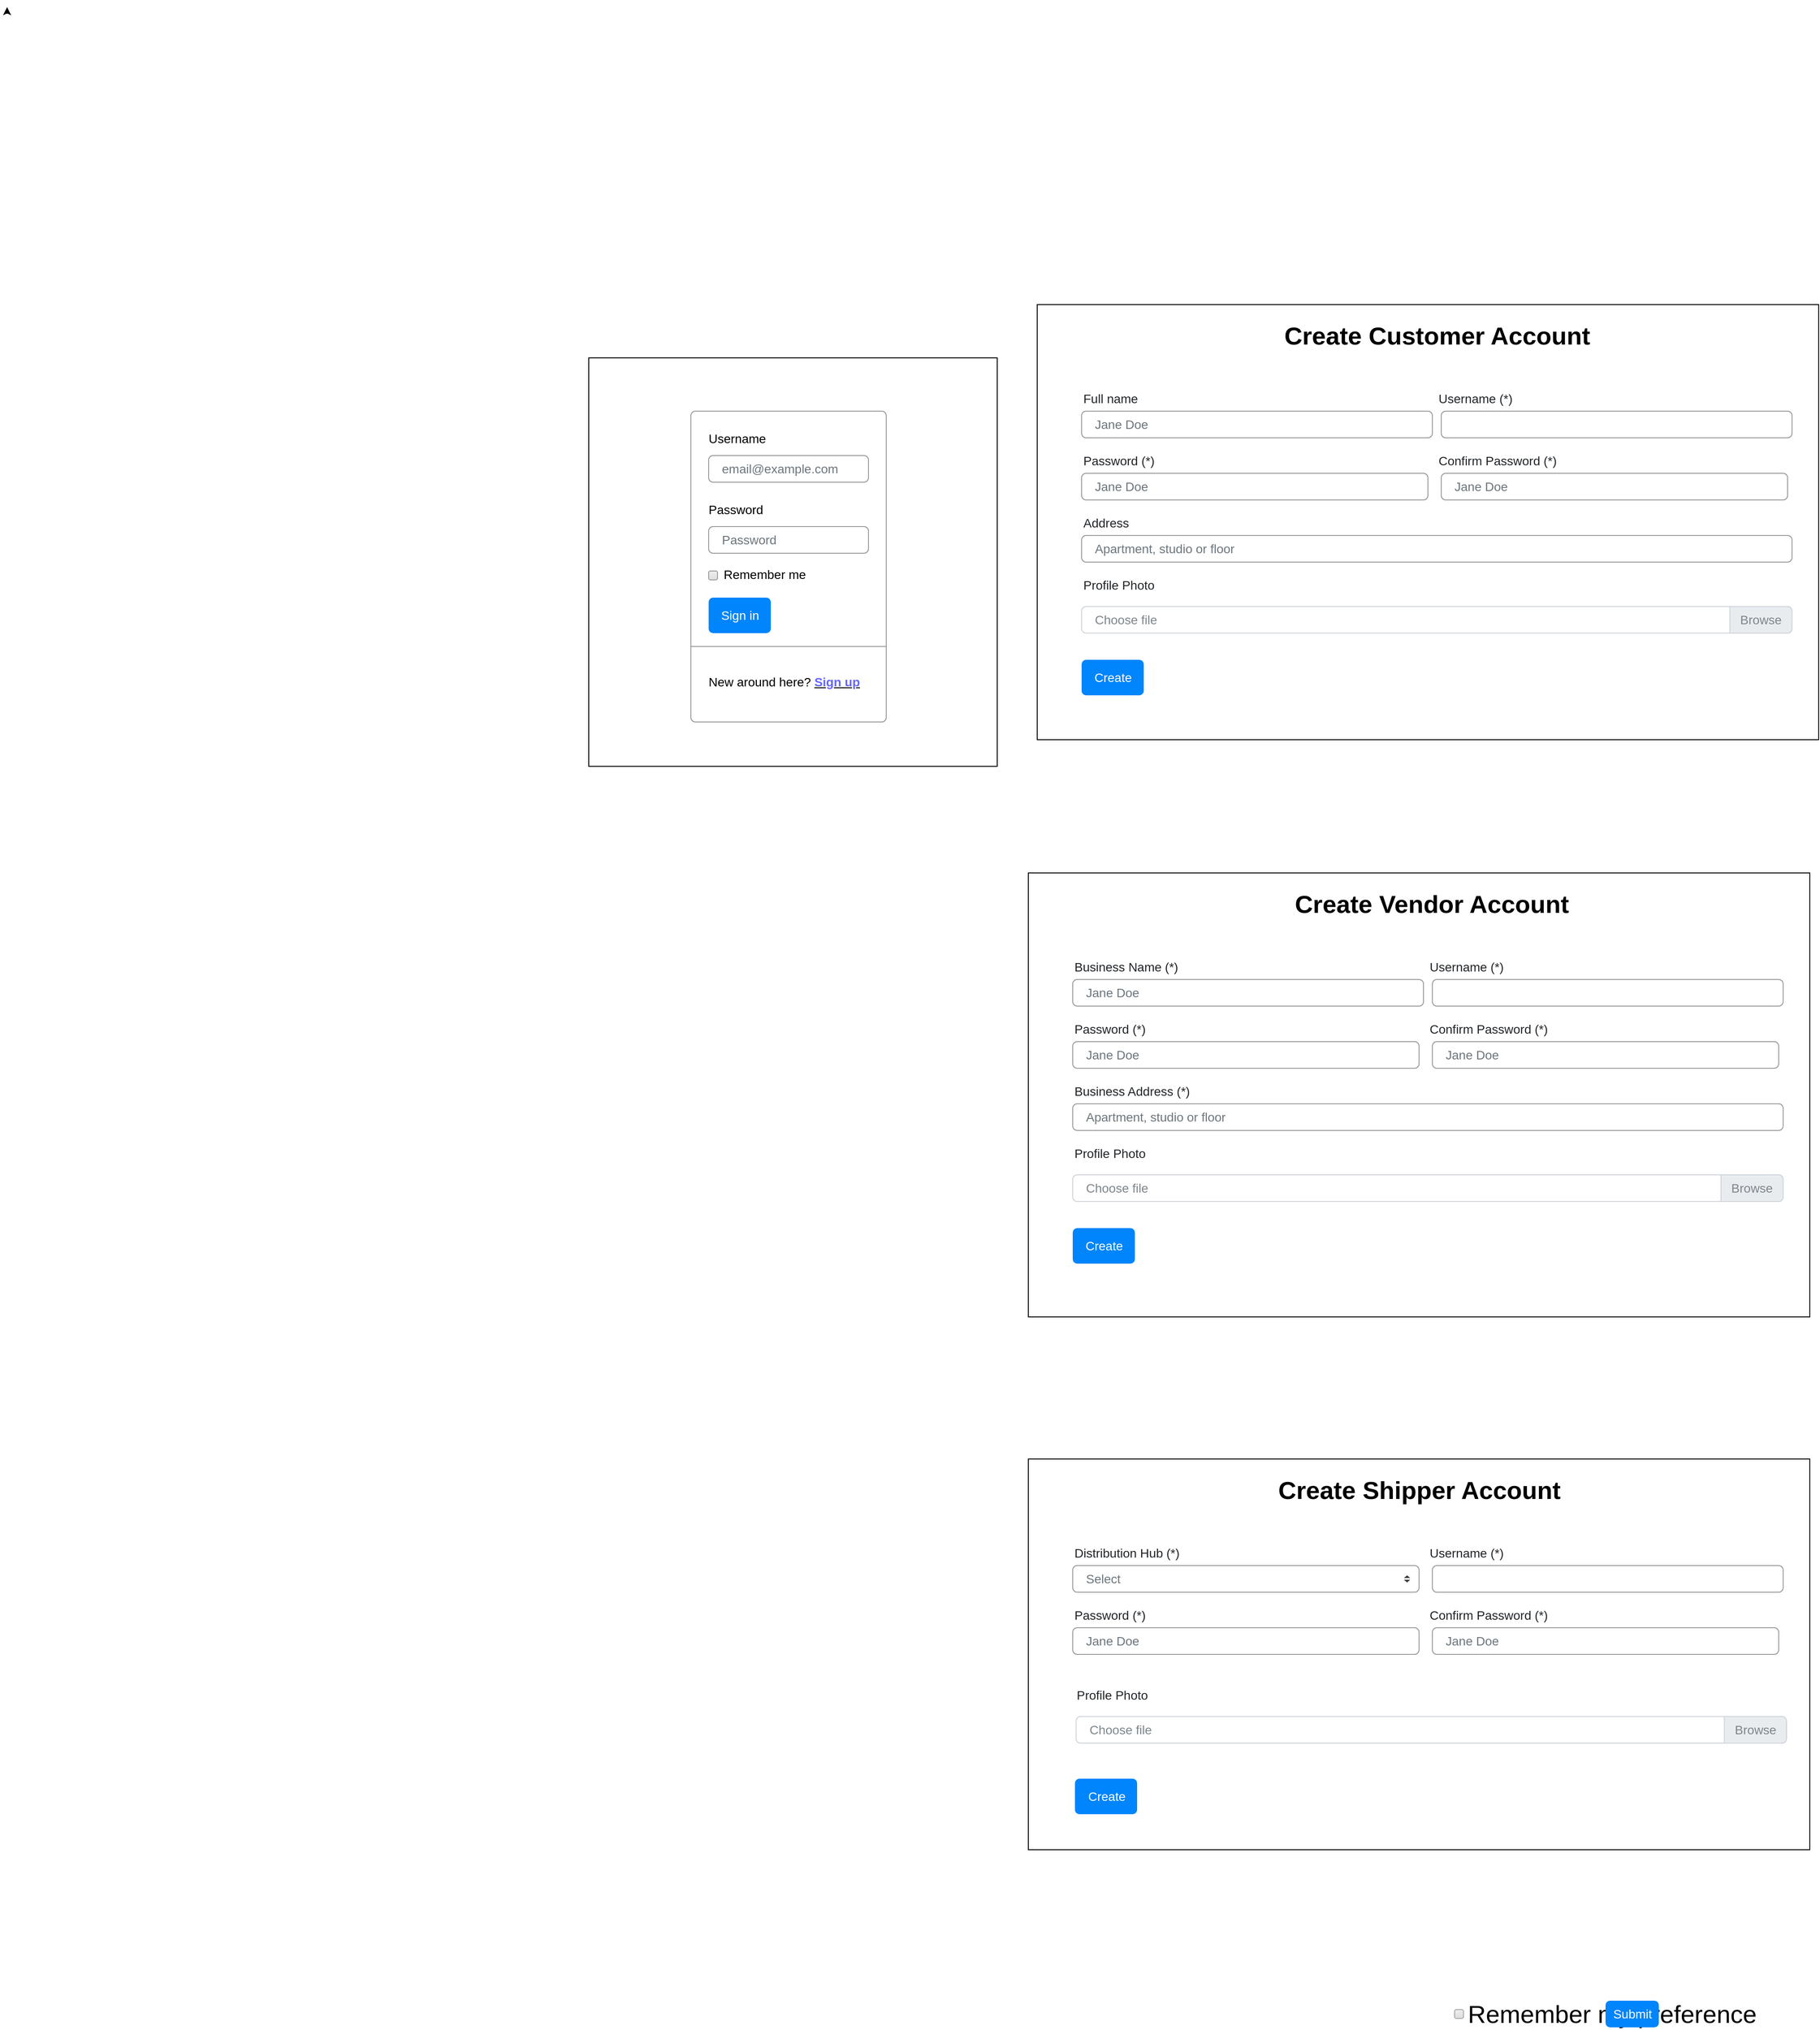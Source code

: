 <mxfile version="20.2.7" type="device"><diagram id="C0f_8ET-SuicRDVWnVqD" name="Page-1"><mxGraphModel dx="1221" dy="644" grid="1" gridSize="10" guides="1" tooltips="1" connect="1" arrows="1" fold="1" page="1" pageScale="1" pageWidth="3300" pageHeight="4681" background="#ffffff" math="0" shadow="0"><root><mxCell id="0"/><mxCell id="1" parent="0"/><mxCell id="drxw7I6n1X8q7Mhwe4HT-20" style="edgeStyle=orthogonalEdgeStyle;rounded=0;orthogonalLoop=1;jettySize=auto;html=1;exitX=0;exitY=0.75;exitDx=0;exitDy=0;entryX=0;entryY=0.5;entryDx=0;entryDy=0;fontSize=28;" parent="1" edge="1"><mxGeometry relative="1" as="geometry"><mxPoint x="30" y="262.5" as="sourcePoint"/><mxPoint x="30" y="255" as="targetPoint"/></mxGeometry></mxCell><mxCell id="drxw7I6n1X8q7Mhwe4HT-25" value="" style="rounded=0;whiteSpace=wrap;html=1;fontSize=10;fillColor=#FFFFFF;" parent="1" vertex="1"><mxGeometry x="1190" y="590" width="880" height="490" as="geometry"/></mxCell><mxCell id="AaXqf_QtVhQOrzi1X-Br-21" value="" style="whiteSpace=wrap;html=1;aspect=fixed;" vertex="1" parent="1"><mxGeometry x="685" y="650" width="460" height="460" as="geometry"/></mxCell><mxCell id="AaXqf_QtVhQOrzi1X-Br-47" value="" style="html=1;shadow=0;dashed=0;shape=mxgraph.bootstrap.rrect;rSize=5;fillColor=#ffffff;strokeColor=#999999;" vertex="1" parent="1"><mxGeometry x="800" y="710" width="220" height="350" as="geometry"/></mxCell><mxCell id="AaXqf_QtVhQOrzi1X-Br-48" value="Username" style="fillColor=none;strokeColor=none;align=left;spacing=20;fontSize=14;" vertex="1" parent="AaXqf_QtVhQOrzi1X-Br-47"><mxGeometry width="220" height="40" relative="1" as="geometry"><mxPoint y="10" as="offset"/></mxGeometry></mxCell><mxCell id="AaXqf_QtVhQOrzi1X-Br-49" value="email@example.com" style="html=1;shadow=0;dashed=0;shape=mxgraph.bootstrap.rrect;rSize=5;fillColor=none;strokeColor=#999999;align=left;spacing=15;fontSize=14;fontColor=#6C767D;" vertex="1" parent="AaXqf_QtVhQOrzi1X-Br-47"><mxGeometry width="180" height="30" relative="1" as="geometry"><mxPoint x="20" y="50" as="offset"/></mxGeometry></mxCell><mxCell id="AaXqf_QtVhQOrzi1X-Br-50" value="Password" style="fillColor=none;strokeColor=none;align=left;spacing=20;fontSize=14;" vertex="1" parent="AaXqf_QtVhQOrzi1X-Br-47"><mxGeometry width="220" height="40" relative="1" as="geometry"><mxPoint y="90" as="offset"/></mxGeometry></mxCell><mxCell id="AaXqf_QtVhQOrzi1X-Br-51" value="Password" style="html=1;shadow=0;dashed=0;shape=mxgraph.bootstrap.rrect;rSize=5;fillColor=none;strokeColor=#999999;align=left;spacing=15;fontSize=14;fontColor=#6C767D;" vertex="1" parent="AaXqf_QtVhQOrzi1X-Br-47"><mxGeometry width="180" height="30" relative="1" as="geometry"><mxPoint x="20" y="130" as="offset"/></mxGeometry></mxCell><mxCell id="AaXqf_QtVhQOrzi1X-Br-52" value="Remember me" style="html=1;shadow=0;dashed=0;shape=mxgraph.bootstrap.rrect;rSize=2;fillColor=#EDEDED;strokeColor=#999999;align=left;fontSize=14;fontColor=#000000;labelPosition=right;verticalLabelPosition=middle;verticalAlign=middle;spacingLeft=5;spacingTop=-2;gradientColor=#DEDEDE;" vertex="1" parent="AaXqf_QtVhQOrzi1X-Br-47"><mxGeometry width="10" height="10" relative="1" as="geometry"><mxPoint x="20" y="180" as="offset"/></mxGeometry></mxCell><mxCell id="AaXqf_QtVhQOrzi1X-Br-53" value="Sign in" style="html=1;shadow=0;dashed=0;shape=mxgraph.bootstrap.rrect;rSize=5;fillColor=#0085FC;strokeColor=none;align=center;fontSize=14;fontColor=#FFFFFF;" vertex="1" parent="AaXqf_QtVhQOrzi1X-Br-47"><mxGeometry width="70" height="40" relative="1" as="geometry"><mxPoint x="20" y="210" as="offset"/></mxGeometry></mxCell><mxCell id="AaXqf_QtVhQOrzi1X-Br-54" value="" style="shape=line;strokeColor=#999999;perimeter=none;resizeWidth=1;" vertex="1" parent="AaXqf_QtVhQOrzi1X-Br-47"><mxGeometry width="220" height="10" relative="1" as="geometry"><mxPoint y="260" as="offset"/></mxGeometry></mxCell><mxCell id="AaXqf_QtVhQOrzi1X-Br-55" value="New around here? &lt;b&gt;&lt;u&gt;&lt;font color=&quot;#6666ff&quot;&gt;Sign up&lt;/font&gt;&lt;/u&gt;&lt;/b&gt;" style="html=1;fillColor=none;strokeColor=none;align=left;spacing=20;fontSize=14;" vertex="1" parent="AaXqf_QtVhQOrzi1X-Br-47"><mxGeometry width="220" height="60" relative="1" as="geometry"><mxPoint y="275" as="offset"/></mxGeometry></mxCell><mxCell id="AaXqf_QtVhQOrzi1X-Br-58" value="Full name " style="fillColor=none;strokeColor=none;align=left;fontSize=14;fontColor=#212529;" vertex="1" parent="1"><mxGeometry x="1240" y="680" width="400" height="30" as="geometry"/></mxCell><mxCell id="AaXqf_QtVhQOrzi1X-Br-59" value="Jane Doe" style="html=1;shadow=0;dashed=0;shape=mxgraph.bootstrap.rrect;rSize=5;fillColor=none;strokeColor=#999999;align=left;spacing=15;fontSize=14;fontColor=#6C767D;" vertex="1" parent="1"><mxGeometry x="1240" y="710" width="395" height="30" as="geometry"/></mxCell><mxCell id="AaXqf_QtVhQOrzi1X-Br-60" value="Username (*)" style="fillColor=none;strokeColor=none;align=left;fontSize=14;fontColor=#212529;" vertex="1" parent="1"><mxGeometry x="1640" y="680" width="400" height="30" as="geometry"/></mxCell><mxCell id="AaXqf_QtVhQOrzi1X-Br-61" value="" style="html=1;shadow=0;dashed=0;shape=mxgraph.bootstrap.rrect;rSize=5;fillColor=none;strokeColor=#999999;align=left;spacing=15;fontSize=14;fontColor=#6C767D;" vertex="1" parent="1"><mxGeometry x="1645" y="710" width="395" height="30" as="geometry"/></mxCell><mxCell id="AaXqf_QtVhQOrzi1X-Br-62" value="Password (*)" style="fillColor=none;strokeColor=none;align=left;fontSize=14;fontColor=#212529;" vertex="1" parent="1"><mxGeometry x="1240" y="750" width="390" height="30" as="geometry"/></mxCell><mxCell id="AaXqf_QtVhQOrzi1X-Br-63" value="Jane Doe" style="html=1;shadow=0;dashed=0;shape=mxgraph.bootstrap.rrect;rSize=5;fillColor=none;strokeColor=#999999;align=left;spacing=15;fontSize=14;fontColor=#6C767D;" vertex="1" parent="1"><mxGeometry x="1240" y="780" width="390" height="30" as="geometry"/></mxCell><mxCell id="AaXqf_QtVhQOrzi1X-Br-64" value="Address" style="fillColor=none;strokeColor=none;align=left;fontSize=14;fontColor=#212529;" vertex="1" parent="1"><mxGeometry x="1240" y="820" width="390" height="30" as="geometry"/></mxCell><mxCell id="AaXqf_QtVhQOrzi1X-Br-65" value="Apartment, studio or floor" style="html=1;shadow=0;dashed=0;shape=mxgraph.bootstrap.rrect;rSize=5;fillColor=none;strokeColor=#999999;align=left;spacing=15;fontSize=14;fontColor=#6C767D;" vertex="1" parent="1"><mxGeometry x="1240" y="850" width="800" height="30" as="geometry"/></mxCell><mxCell id="AaXqf_QtVhQOrzi1X-Br-74" value="Create" style="html=1;shadow=0;dashed=0;shape=mxgraph.bootstrap.rrect;rSize=5;fillColor=#0085FC;strokeColor=none;align=center;fontSize=14;fontColor=#FFFFFF;" vertex="1" parent="1"><mxGeometry x="1240" y="990" width="70" height="40" as="geometry"/></mxCell><mxCell id="AaXqf_QtVhQOrzi1X-Br-75" value="Create Customer Account" style="text;html=1;strokeColor=none;fillColor=none;align=center;verticalAlign=middle;whiteSpace=wrap;rounded=0;fontColor=#000000;fontSize=28;fontStyle=1" vertex="1" parent="1"><mxGeometry x="1463.75" y="610" width="352.5" height="30" as="geometry"/></mxCell><mxCell id="AaXqf_QtVhQOrzi1X-Br-76" value="Confirm Password (*)" style="fillColor=none;strokeColor=none;align=left;fontSize=14;fontColor=#212529;" vertex="1" parent="1"><mxGeometry x="1640" y="750" width="390" height="30" as="geometry"/></mxCell><mxCell id="AaXqf_QtVhQOrzi1X-Br-77" value="Jane Doe" style="html=1;shadow=0;dashed=0;shape=mxgraph.bootstrap.rrect;rSize=5;fillColor=none;strokeColor=#999999;align=left;spacing=15;fontSize=14;fontColor=#6C767D;" vertex="1" parent="1"><mxGeometry x="1645" y="780" width="390" height="30" as="geometry"/></mxCell><mxCell id="AaXqf_QtVhQOrzi1X-Br-78" value="Profile Photo" style="fillColor=none;strokeColor=none;align=left;fontSize=14;fontColor=#212529;" vertex="1" parent="1"><mxGeometry x="1240" y="890" width="390" height="30" as="geometry"/></mxCell><mxCell id="AaXqf_QtVhQOrzi1X-Br-79" value="Choose file" style="html=1;shadow=0;dashed=0;shape=mxgraph.bootstrap.rrect;rSize=5;strokeColor=#CED4DA;html=1;whiteSpace=wrap;fillColor=#FFFFFF;fontColor=#7D868C;align=left;spacingLeft=0;spacing=15;fontSize=14;" vertex="1" parent="1"><mxGeometry x="1240" y="930" width="800" height="30" as="geometry"/></mxCell><mxCell id="AaXqf_QtVhQOrzi1X-Br-80" value="Browse" style="html=1;shadow=0;dashed=0;shape=mxgraph.bootstrap.rightButton;strokeColor=inherit;gradientColor=inherit;fontColor=inherit;fillColor=#E9ECEF;rSize=5;perimeter=none;whiteSpace=wrap;resizeHeight=1;fontSize=14;" vertex="1" parent="AaXqf_QtVhQOrzi1X-Br-79"><mxGeometry x="1" width="70" height="30" relative="1" as="geometry"><mxPoint x="-70" as="offset"/></mxGeometry></mxCell><mxCell id="AaXqf_QtVhQOrzi1X-Br-81" value="" style="rounded=0;whiteSpace=wrap;html=1;fontSize=10;fillColor=#FFFFFF;" vertex="1" parent="1"><mxGeometry x="1180" y="1230" width="880" height="500" as="geometry"/></mxCell><mxCell id="AaXqf_QtVhQOrzi1X-Br-82" value="Business Name (*)" style="fillColor=none;strokeColor=none;align=left;fontSize=14;fontColor=#212529;" vertex="1" parent="1"><mxGeometry x="1230" y="1320" width="400" height="30" as="geometry"/></mxCell><mxCell id="AaXqf_QtVhQOrzi1X-Br-83" value="Jane Doe" style="html=1;shadow=0;dashed=0;shape=mxgraph.bootstrap.rrect;rSize=5;fillColor=none;strokeColor=#999999;align=left;spacing=15;fontSize=14;fontColor=#6C767D;" vertex="1" parent="1"><mxGeometry x="1230" y="1350" width="395" height="30" as="geometry"/></mxCell><mxCell id="AaXqf_QtVhQOrzi1X-Br-84" value="Username (*)" style="fillColor=none;strokeColor=none;align=left;fontSize=14;fontColor=#212529;" vertex="1" parent="1"><mxGeometry x="1630" y="1320" width="400" height="30" as="geometry"/></mxCell><mxCell id="AaXqf_QtVhQOrzi1X-Br-85" value="" style="html=1;shadow=0;dashed=0;shape=mxgraph.bootstrap.rrect;rSize=5;fillColor=none;strokeColor=#999999;align=left;spacing=15;fontSize=14;fontColor=#6C767D;" vertex="1" parent="1"><mxGeometry x="1635" y="1350" width="395" height="30" as="geometry"/></mxCell><mxCell id="AaXqf_QtVhQOrzi1X-Br-86" value="Password (*)" style="fillColor=none;strokeColor=none;align=left;fontSize=14;fontColor=#212529;" vertex="1" parent="1"><mxGeometry x="1230" y="1390" width="390" height="30" as="geometry"/></mxCell><mxCell id="AaXqf_QtVhQOrzi1X-Br-87" value="Jane Doe" style="html=1;shadow=0;dashed=0;shape=mxgraph.bootstrap.rrect;rSize=5;fillColor=none;strokeColor=#999999;align=left;spacing=15;fontSize=14;fontColor=#6C767D;" vertex="1" parent="1"><mxGeometry x="1230" y="1420" width="390" height="30" as="geometry"/></mxCell><mxCell id="AaXqf_QtVhQOrzi1X-Br-88" value="Business Address (*)" style="fillColor=none;strokeColor=none;align=left;fontSize=14;fontColor=#212529;" vertex="1" parent="1"><mxGeometry x="1230" y="1460" width="390" height="30" as="geometry"/></mxCell><mxCell id="AaXqf_QtVhQOrzi1X-Br-89" value="Apartment, studio or floor" style="html=1;shadow=0;dashed=0;shape=mxgraph.bootstrap.rrect;rSize=5;fillColor=none;strokeColor=#999999;align=left;spacing=15;fontSize=14;fontColor=#6C767D;" vertex="1" parent="1"><mxGeometry x="1230" y="1490" width="800" height="30" as="geometry"/></mxCell><mxCell id="AaXqf_QtVhQOrzi1X-Br-90" value="Create" style="html=1;shadow=0;dashed=0;shape=mxgraph.bootstrap.rrect;rSize=5;fillColor=#0085FC;strokeColor=none;align=center;fontSize=14;fontColor=#FFFFFF;" vertex="1" parent="1"><mxGeometry x="1230" y="1630" width="70" height="40" as="geometry"/></mxCell><mxCell id="AaXqf_QtVhQOrzi1X-Br-91" value="Create Vendor Account" style="text;html=1;strokeColor=none;fillColor=none;align=center;verticalAlign=middle;whiteSpace=wrap;rounded=0;fontColor=#000000;fontSize=28;fontStyle=1" vertex="1" parent="1"><mxGeometry x="1467.5" y="1250" width="332.5" height="30" as="geometry"/></mxCell><mxCell id="AaXqf_QtVhQOrzi1X-Br-92" value="Confirm Password (*)" style="fillColor=none;strokeColor=none;align=left;fontSize=14;fontColor=#212529;" vertex="1" parent="1"><mxGeometry x="1630" y="1390" width="390" height="30" as="geometry"/></mxCell><mxCell id="AaXqf_QtVhQOrzi1X-Br-93" value="Jane Doe" style="html=1;shadow=0;dashed=0;shape=mxgraph.bootstrap.rrect;rSize=5;fillColor=none;strokeColor=#999999;align=left;spacing=15;fontSize=14;fontColor=#6C767D;" vertex="1" parent="1"><mxGeometry x="1635" y="1420" width="390" height="30" as="geometry"/></mxCell><mxCell id="AaXqf_QtVhQOrzi1X-Br-94" value="Profile Photo" style="fillColor=none;strokeColor=none;align=left;fontSize=14;fontColor=#212529;" vertex="1" parent="1"><mxGeometry x="1230" y="1530" width="390" height="30" as="geometry"/></mxCell><mxCell id="AaXqf_QtVhQOrzi1X-Br-95" value="Choose file" style="html=1;shadow=0;dashed=0;shape=mxgraph.bootstrap.rrect;rSize=5;strokeColor=#CED4DA;html=1;whiteSpace=wrap;fillColor=#FFFFFF;fontColor=#7D868C;align=left;spacingLeft=0;spacing=15;fontSize=14;" vertex="1" parent="1"><mxGeometry x="1230" y="1570" width="800" height="30" as="geometry"/></mxCell><mxCell id="AaXqf_QtVhQOrzi1X-Br-96" value="Browse" style="html=1;shadow=0;dashed=0;shape=mxgraph.bootstrap.rightButton;strokeColor=inherit;gradientColor=inherit;fontColor=inherit;fillColor=#E9ECEF;rSize=5;perimeter=none;whiteSpace=wrap;resizeHeight=1;fontSize=14;" vertex="1" parent="AaXqf_QtVhQOrzi1X-Br-95"><mxGeometry x="1" width="70" height="30" relative="1" as="geometry"><mxPoint x="-70" as="offset"/></mxGeometry></mxCell><mxCell id="AaXqf_QtVhQOrzi1X-Br-97" value="" style="rounded=0;whiteSpace=wrap;html=1;fontSize=10;fillColor=#FFFFFF;" vertex="1" parent="1"><mxGeometry x="1180" y="1890" width="880" height="440" as="geometry"/></mxCell><mxCell id="AaXqf_QtVhQOrzi1X-Br-98" value="Distribution Hub (*)" style="fillColor=none;strokeColor=none;align=left;fontSize=14;fontColor=#212529;" vertex="1" parent="1"><mxGeometry x="1230" y="1980" width="400" height="30" as="geometry"/></mxCell><mxCell id="AaXqf_QtVhQOrzi1X-Br-100" value="Username (*)" style="fillColor=none;strokeColor=none;align=left;fontSize=14;fontColor=#212529;" vertex="1" parent="1"><mxGeometry x="1630" y="1980" width="400" height="30" as="geometry"/></mxCell><mxCell id="AaXqf_QtVhQOrzi1X-Br-101" value="" style="html=1;shadow=0;dashed=0;shape=mxgraph.bootstrap.rrect;rSize=5;fillColor=none;strokeColor=#999999;align=left;spacing=15;fontSize=14;fontColor=#6C767D;" vertex="1" parent="1"><mxGeometry x="1635" y="2010" width="395" height="30" as="geometry"/></mxCell><mxCell id="AaXqf_QtVhQOrzi1X-Br-102" value="Password (*)" style="fillColor=none;strokeColor=none;align=left;fontSize=14;fontColor=#212529;" vertex="1" parent="1"><mxGeometry x="1230" y="2050" width="390" height="30" as="geometry"/></mxCell><mxCell id="AaXqf_QtVhQOrzi1X-Br-103" value="Jane Doe" style="html=1;shadow=0;dashed=0;shape=mxgraph.bootstrap.rrect;rSize=5;fillColor=none;strokeColor=#999999;align=left;spacing=15;fontSize=14;fontColor=#6C767D;" vertex="1" parent="1"><mxGeometry x="1230" y="2080" width="390" height="30" as="geometry"/></mxCell><mxCell id="AaXqf_QtVhQOrzi1X-Br-106" value="Create" style="html=1;shadow=0;dashed=0;shape=mxgraph.bootstrap.rrect;rSize=5;fillColor=#0085FC;strokeColor=none;align=center;fontSize=14;fontColor=#FFFFFF;" vertex="1" parent="1"><mxGeometry x="1232.5" y="2250" width="70" height="40" as="geometry"/></mxCell><mxCell id="AaXqf_QtVhQOrzi1X-Br-107" value="Create Shipper Account" style="text;html=1;strokeColor=none;fillColor=none;align=center;verticalAlign=middle;whiteSpace=wrap;rounded=0;fontColor=#000000;fontSize=28;fontStyle=1" vertex="1" parent="1"><mxGeometry x="1448.75" y="1910" width="342.5" height="30" as="geometry"/></mxCell><mxCell id="AaXqf_QtVhQOrzi1X-Br-108" value="Confirm Password (*)" style="fillColor=none;strokeColor=none;align=left;fontSize=14;fontColor=#212529;" vertex="1" parent="1"><mxGeometry x="1630" y="2050" width="390" height="30" as="geometry"/></mxCell><mxCell id="AaXqf_QtVhQOrzi1X-Br-109" value="Jane Doe" style="html=1;shadow=0;dashed=0;shape=mxgraph.bootstrap.rrect;rSize=5;fillColor=none;strokeColor=#999999;align=left;spacing=15;fontSize=14;fontColor=#6C767D;" vertex="1" parent="1"><mxGeometry x="1635" y="2080" width="390" height="30" as="geometry"/></mxCell><mxCell id="AaXqf_QtVhQOrzi1X-Br-110" value="Profile Photo" style="fillColor=none;strokeColor=none;align=left;fontSize=14;fontColor=#212529;" vertex="1" parent="1"><mxGeometry x="1232.5" y="2140" width="390" height="30" as="geometry"/></mxCell><mxCell id="AaXqf_QtVhQOrzi1X-Br-111" value="Choose file" style="html=1;shadow=0;dashed=0;shape=mxgraph.bootstrap.rrect;rSize=5;strokeColor=#CED4DA;html=1;whiteSpace=wrap;fillColor=#FFFFFF;fontColor=#7D868C;align=left;spacingLeft=0;spacing=15;fontSize=14;" vertex="1" parent="1"><mxGeometry x="1233.75" y="2180" width="800" height="30" as="geometry"/></mxCell><mxCell id="AaXqf_QtVhQOrzi1X-Br-112" value="Browse" style="html=1;shadow=0;dashed=0;shape=mxgraph.bootstrap.rightButton;strokeColor=inherit;gradientColor=inherit;fontColor=inherit;fillColor=#E9ECEF;rSize=5;perimeter=none;whiteSpace=wrap;resizeHeight=1;fontSize=14;" vertex="1" parent="AaXqf_QtVhQOrzi1X-Br-111"><mxGeometry x="1" width="70" height="30" relative="1" as="geometry"><mxPoint x="-70" as="offset"/></mxGeometry></mxCell><mxCell id="AaXqf_QtVhQOrzi1X-Br-113" value="Select" style="html=1;shadow=0;dashed=0;shape=mxgraph.bootstrap.rrect;rSize=5;fillColor=#ffffff;strokeColor=#999999;align=left;spacing=15;fontSize=14;fontColor=#6C767D;" vertex="1" parent="1"><mxGeometry x="1230" y="2010" width="390" height="30" as="geometry"/></mxCell><mxCell id="AaXqf_QtVhQOrzi1X-Br-114" value="" style="shape=triangle;direction=south;fillColor=#343A40;strokeColor=none;perimeter=none;sketch=0;fontSize=28;fontColor=#000000;" vertex="1" parent="AaXqf_QtVhQOrzi1X-Br-113"><mxGeometry x="1" y="0.5" width="7" height="3" relative="1" as="geometry"><mxPoint x="-17" y="1" as="offset"/></mxGeometry></mxCell><mxCell id="AaXqf_QtVhQOrzi1X-Br-115" value="" style="shape=triangle;direction=north;fillColor=#343A40;strokeColor=none;perimeter=none;sketch=0;fontSize=28;fontColor=#000000;" vertex="1" parent="AaXqf_QtVhQOrzi1X-Br-113"><mxGeometry x="1" y="0.5" width="7" height="3" relative="1" as="geometry"><mxPoint x="-17" y="-4" as="offset"/></mxGeometry></mxCell><mxCell id="AaXqf_QtVhQOrzi1X-Br-116" value="Remember my preference" style="html=1;shadow=0;dashed=0;shape=mxgraph.bootstrap.checkbox2;labelPosition=right;verticalLabelPosition=middle;align=left;verticalAlign=middle;gradientColor=#DEDEDE;fillColor=#EDEDED;strokeColor=#A6A6A6;checked=0;spacing=5;checkedFill=#0085FC;checkedStroke=#ffffff;fontSize=28;fontColor=#000000;" vertex="1" parent="1"><mxGeometry x="1660" y="2510" width="10" height="10" as="geometry"/></mxCell><mxCell id="AaXqf_QtVhQOrzi1X-Br-117" value="Submit" style="html=1;shadow=0;dashed=0;shape=mxgraph.bootstrap.rrect;rSize=5;fillColor=#0085FC;strokeColor=none;align=center;spacing=15;fontSize=14;fontColor=#ffffff;sketch=0;" vertex="1" parent="1"><mxGeometry x="1830" y="2500" width="60" height="30" as="geometry"/></mxCell></root></mxGraphModel></diagram></mxfile>